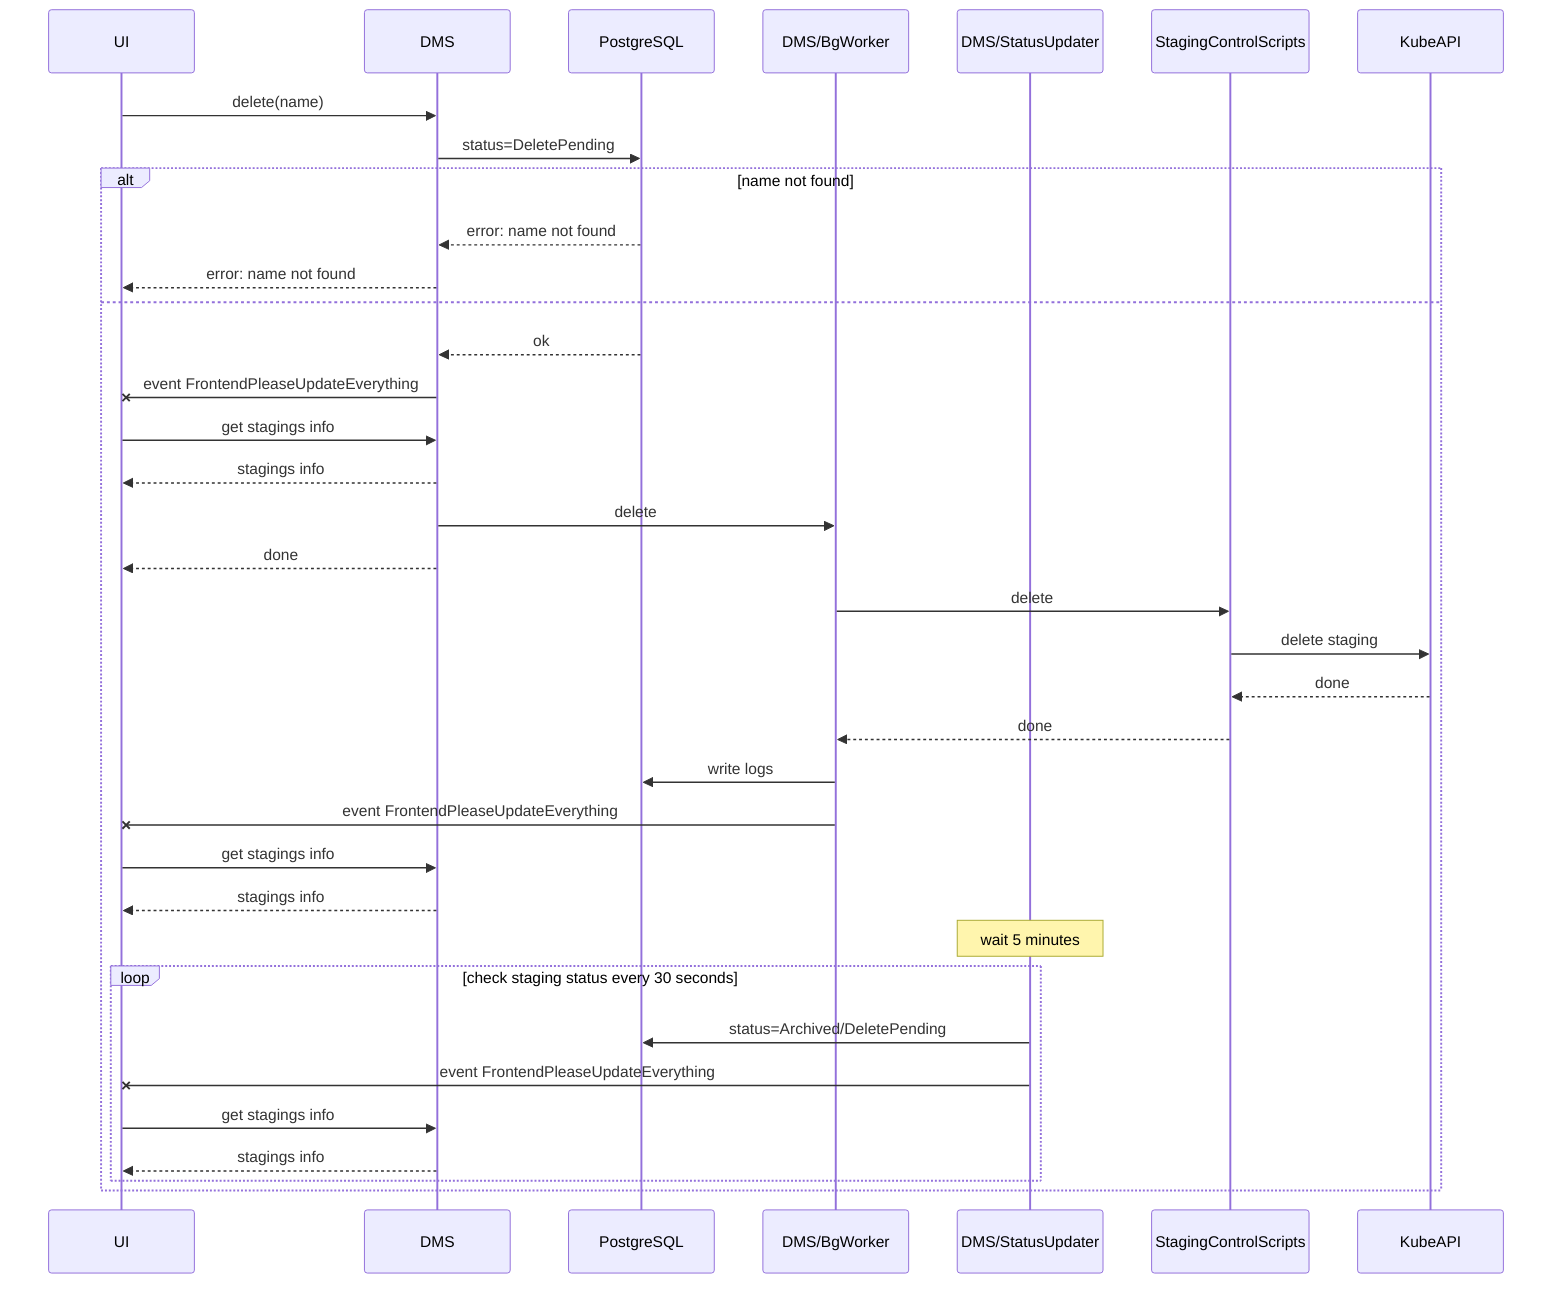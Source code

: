 sequenceDiagram
    participant UI
    participant DMS
    participant PostgreSQL
    participant DMS/BgWorker
    participant DMS/StatusUpdater
    participant StagingControlScripts
    participant KubeAPI
    UI->>DMS: delete(name)
    DMS->>PostgreSQL: status=DeletePending
    alt name not found
        PostgreSQL-->>DMS: error: name not found
        DMS-->>UI: error: name not found
    else
        PostgreSQL-->>DMS: ok
        DMS-xUI: event FrontendPleaseUpdateEverything
        UI->>DMS: get stagings info
        DMS-->>UI: stagings info
        DMS->>DMS/BgWorker: delete
        DMS-->>UI: done
        DMS/BgWorker->>StagingControlScripts: delete
        StagingControlScripts->>KubeAPI: delete staging
        KubeAPI-->>StagingControlScripts: done
        StagingControlScripts-->>DMS/BgWorker: done
        DMS/BgWorker->>PostgreSQL: write logs
        DMS/BgWorker-xUI: event FrontendPleaseUpdateEverything
        UI->>DMS: get stagings info
        DMS-->>UI: stagings info
        Note over DMS/StatusUpdater: wait 5 minutes
        loop check staging status every 30 seconds
            DMS/StatusUpdater->>PostgreSQL: status=Archived/DeletePending
            DMS/StatusUpdater-xUI: event FrontendPleaseUpdateEverything
            UI->>DMS: get stagings info
            DMS-->>UI: stagings info
        end
    end